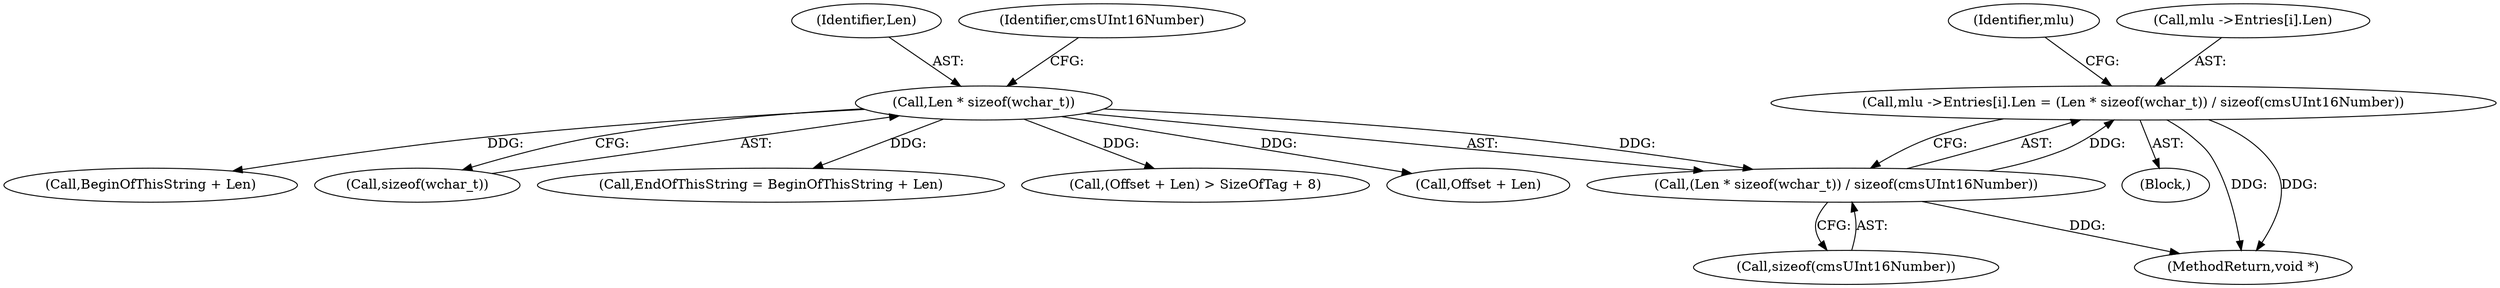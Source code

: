 digraph "0_Little-CMS_5ca71a7bc18b6897ab21d815d15e218e204581e2@array" {
"1000253" [label="(Call,mlu ->Entries[i].Len = (Len * sizeof(wchar_t)) / sizeof(cmsUInt16Number))"];
"1000261" [label="(Call,(Len * sizeof(wchar_t)) / sizeof(cmsUInt16Number))"];
"1000262" [label="(Call,Len * sizeof(wchar_t))"];
"1000285" [label="(Call,BeginOfThisString + Len)"];
"1000264" [label="(Call,sizeof(wchar_t))"];
"1000262" [label="(Call,Len * sizeof(wchar_t))"];
"1000261" [label="(Call,(Len * sizeof(wchar_t)) / sizeof(cmsUInt16Number))"];
"1000189" [label="(Block,)"];
"1000266" [label="(Call,sizeof(cmsUInt16Number))"];
"1000272" [label="(Identifier,mlu)"];
"1000263" [label="(Identifier,Len)"];
"1000283" [label="(Call,EndOfThisString = BeginOfThisString + Len)"];
"1000253" [label="(Call,mlu ->Entries[i].Len = (Len * sizeof(wchar_t)) / sizeof(cmsUInt16Number))"];
"1000238" [label="(Call,(Offset + Len) > SizeOfTag + 8)"];
"1000239" [label="(Call,Offset + Len)"];
"1000267" [label="(Identifier,cmsUInt16Number)"];
"1000374" [label="(MethodReturn,void *)"];
"1000254" [label="(Call,mlu ->Entries[i].Len)"];
"1000253" -> "1000189"  [label="AST: "];
"1000253" -> "1000261"  [label="CFG: "];
"1000254" -> "1000253"  [label="AST: "];
"1000261" -> "1000253"  [label="AST: "];
"1000272" -> "1000253"  [label="CFG: "];
"1000253" -> "1000374"  [label="DDG: "];
"1000253" -> "1000374"  [label="DDG: "];
"1000261" -> "1000253"  [label="DDG: "];
"1000261" -> "1000266"  [label="CFG: "];
"1000262" -> "1000261"  [label="AST: "];
"1000266" -> "1000261"  [label="AST: "];
"1000261" -> "1000374"  [label="DDG: "];
"1000262" -> "1000261"  [label="DDG: "];
"1000262" -> "1000264"  [label="CFG: "];
"1000263" -> "1000262"  [label="AST: "];
"1000264" -> "1000262"  [label="AST: "];
"1000267" -> "1000262"  [label="CFG: "];
"1000262" -> "1000238"  [label="DDG: "];
"1000262" -> "1000239"  [label="DDG: "];
"1000262" -> "1000283"  [label="DDG: "];
"1000262" -> "1000285"  [label="DDG: "];
}

